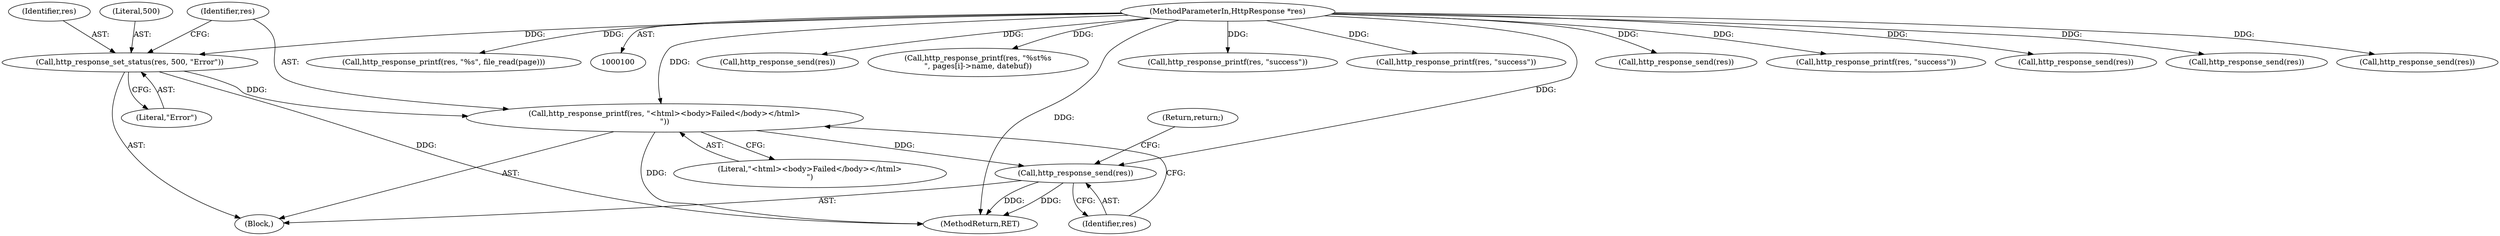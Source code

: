 digraph "0_didiwiki_5e5c796617e1712905dc5462b94bd5e6c08d15ea_0@pointer" {
"1000344" [label="(Call,http_response_set_status(res, 500, \"Error\"))"];
"1000102" [label="(MethodParameterIn,HttpResponse *res)"];
"1000348" [label="(Call,http_response_printf(res, \"<html><body>Failed</body></html>\n\"))"];
"1000351" [label="(Call,http_response_send(res))"];
"1000354" [label="(MethodReturn,RET)"];
"1000344" [label="(Call,http_response_set_status(res, 500, \"Error\"))"];
"1000353" [label="(Return,return;)"];
"1000348" [label="(Call,http_response_printf(res, \"<html><body>Failed</body></html>\n\"))"];
"1000261" [label="(Call,http_response_send(res))"];
"1000332" [label="(Call,http_response_printf(res, \"%s\t%s\n\", pages[i]->name, datebuf))"];
"1000346" [label="(Literal,500)"];
"1000258" [label="(Call,http_response_printf(res, \"success\"))"];
"1000351" [label="(Call,http_response_send(res))"];
"1000347" [label="(Literal,\"Error\")"];
"1000349" [label="(Identifier,res)"];
"1000222" [label="(Call,http_response_printf(res, \"success\"))"];
"1000149" [label="(Call,http_response_send(res))"];
"1000104" [label="(Block,)"];
"1000187" [label="(Call,http_response_printf(res, \"success\"))"];
"1000345" [label="(Identifier,res)"];
"1000102" [label="(MethodParameterIn,HttpResponse *res)"];
"1000225" [label="(Call,http_response_send(res))"];
"1000341" [label="(Call,http_response_send(res))"];
"1000352" [label="(Identifier,res)"];
"1000190" [label="(Call,http_response_send(res))"];
"1000350" [label="(Literal,\"<html><body>Failed</body></html>\n\")"];
"1000144" [label="(Call,http_response_printf(res, \"%s\", file_read(page)))"];
"1000344" -> "1000104"  [label="AST: "];
"1000344" -> "1000347"  [label="CFG: "];
"1000345" -> "1000344"  [label="AST: "];
"1000346" -> "1000344"  [label="AST: "];
"1000347" -> "1000344"  [label="AST: "];
"1000349" -> "1000344"  [label="CFG: "];
"1000344" -> "1000354"  [label="DDG: "];
"1000102" -> "1000344"  [label="DDG: "];
"1000344" -> "1000348"  [label="DDG: "];
"1000102" -> "1000100"  [label="AST: "];
"1000102" -> "1000354"  [label="DDG: "];
"1000102" -> "1000144"  [label="DDG: "];
"1000102" -> "1000149"  [label="DDG: "];
"1000102" -> "1000187"  [label="DDG: "];
"1000102" -> "1000190"  [label="DDG: "];
"1000102" -> "1000222"  [label="DDG: "];
"1000102" -> "1000225"  [label="DDG: "];
"1000102" -> "1000258"  [label="DDG: "];
"1000102" -> "1000261"  [label="DDG: "];
"1000102" -> "1000332"  [label="DDG: "];
"1000102" -> "1000341"  [label="DDG: "];
"1000102" -> "1000348"  [label="DDG: "];
"1000102" -> "1000351"  [label="DDG: "];
"1000348" -> "1000104"  [label="AST: "];
"1000348" -> "1000350"  [label="CFG: "];
"1000349" -> "1000348"  [label="AST: "];
"1000350" -> "1000348"  [label="AST: "];
"1000352" -> "1000348"  [label="CFG: "];
"1000348" -> "1000354"  [label="DDG: "];
"1000348" -> "1000351"  [label="DDG: "];
"1000351" -> "1000104"  [label="AST: "];
"1000351" -> "1000352"  [label="CFG: "];
"1000352" -> "1000351"  [label="AST: "];
"1000353" -> "1000351"  [label="CFG: "];
"1000351" -> "1000354"  [label="DDG: "];
"1000351" -> "1000354"  [label="DDG: "];
}
